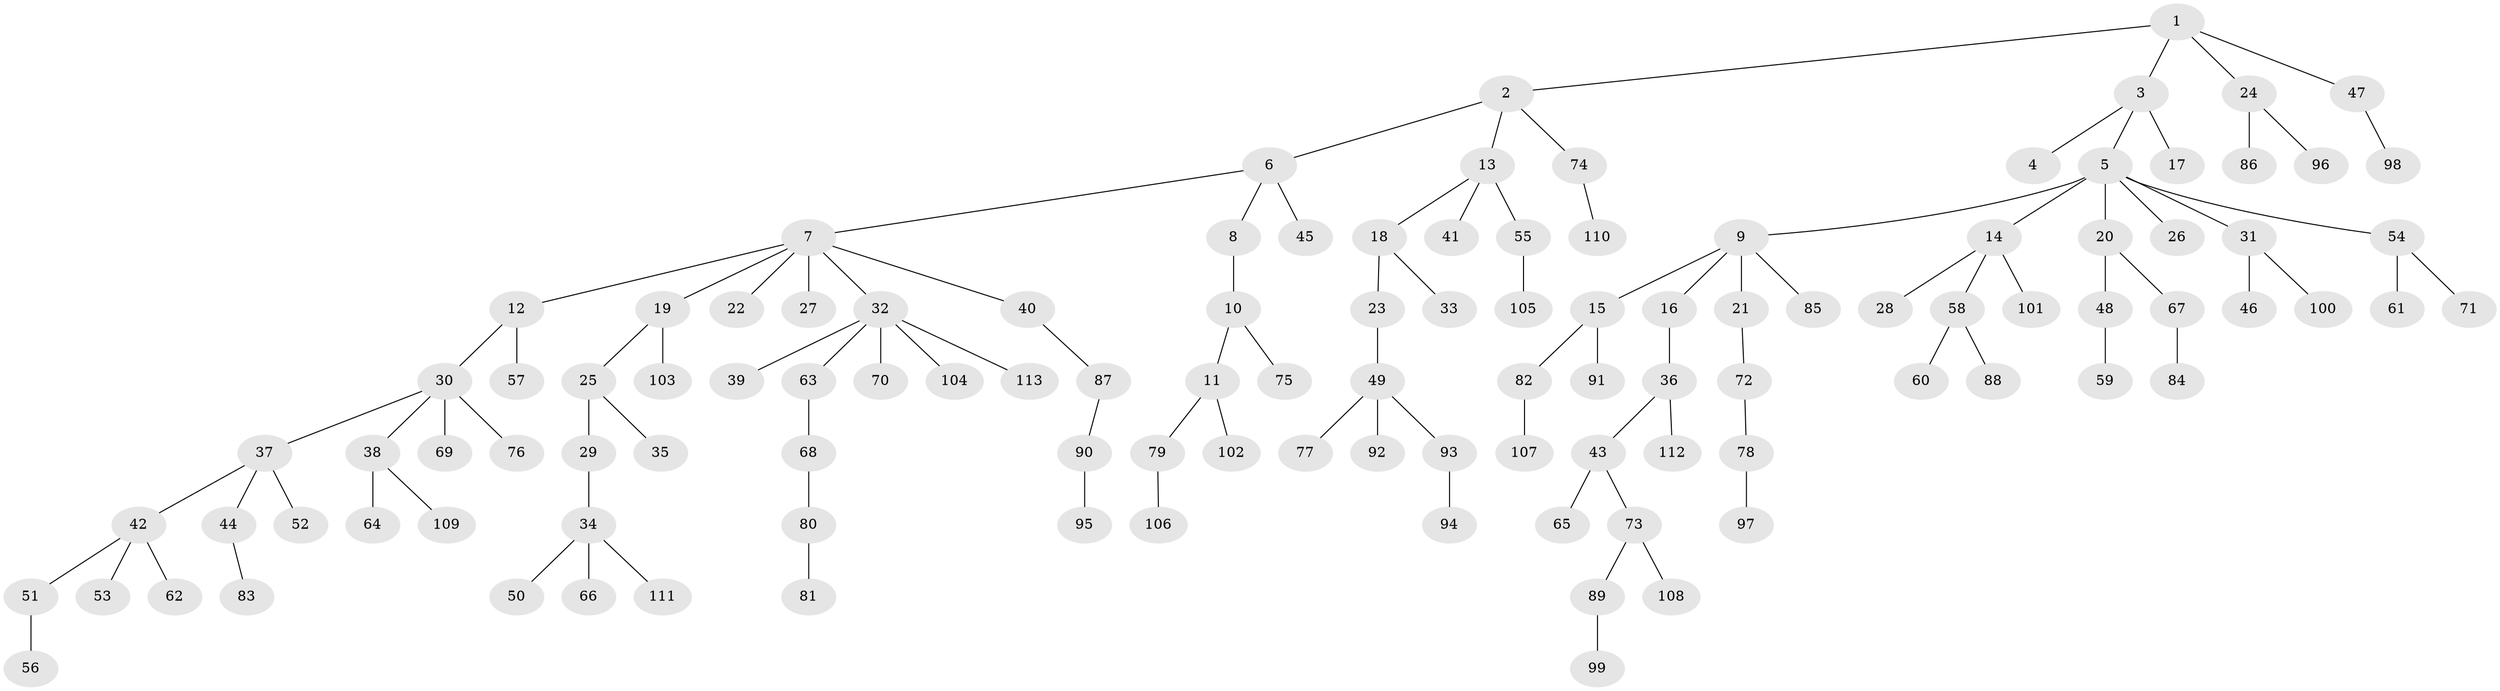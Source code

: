 // coarse degree distribution, {4: 0.05263157894736842, 6: 0.02631578947368421, 3: 0.10526315789473684, 9: 0.013157894736842105, 2: 0.21052631578947367, 5: 0.039473684210526314, 1: 0.5526315789473685}
// Generated by graph-tools (version 1.1) at 2025/52/02/27/25 19:52:12]
// undirected, 113 vertices, 112 edges
graph export_dot {
graph [start="1"]
  node [color=gray90,style=filled];
  1;
  2;
  3;
  4;
  5;
  6;
  7;
  8;
  9;
  10;
  11;
  12;
  13;
  14;
  15;
  16;
  17;
  18;
  19;
  20;
  21;
  22;
  23;
  24;
  25;
  26;
  27;
  28;
  29;
  30;
  31;
  32;
  33;
  34;
  35;
  36;
  37;
  38;
  39;
  40;
  41;
  42;
  43;
  44;
  45;
  46;
  47;
  48;
  49;
  50;
  51;
  52;
  53;
  54;
  55;
  56;
  57;
  58;
  59;
  60;
  61;
  62;
  63;
  64;
  65;
  66;
  67;
  68;
  69;
  70;
  71;
  72;
  73;
  74;
  75;
  76;
  77;
  78;
  79;
  80;
  81;
  82;
  83;
  84;
  85;
  86;
  87;
  88;
  89;
  90;
  91;
  92;
  93;
  94;
  95;
  96;
  97;
  98;
  99;
  100;
  101;
  102;
  103;
  104;
  105;
  106;
  107;
  108;
  109;
  110;
  111;
  112;
  113;
  1 -- 2;
  1 -- 3;
  1 -- 24;
  1 -- 47;
  2 -- 6;
  2 -- 13;
  2 -- 74;
  3 -- 4;
  3 -- 5;
  3 -- 17;
  5 -- 9;
  5 -- 14;
  5 -- 20;
  5 -- 26;
  5 -- 31;
  5 -- 54;
  6 -- 7;
  6 -- 8;
  6 -- 45;
  7 -- 12;
  7 -- 19;
  7 -- 22;
  7 -- 27;
  7 -- 32;
  7 -- 40;
  8 -- 10;
  9 -- 15;
  9 -- 16;
  9 -- 21;
  9 -- 85;
  10 -- 11;
  10 -- 75;
  11 -- 79;
  11 -- 102;
  12 -- 30;
  12 -- 57;
  13 -- 18;
  13 -- 41;
  13 -- 55;
  14 -- 28;
  14 -- 58;
  14 -- 101;
  15 -- 82;
  15 -- 91;
  16 -- 36;
  18 -- 23;
  18 -- 33;
  19 -- 25;
  19 -- 103;
  20 -- 48;
  20 -- 67;
  21 -- 72;
  23 -- 49;
  24 -- 86;
  24 -- 96;
  25 -- 29;
  25 -- 35;
  29 -- 34;
  30 -- 37;
  30 -- 38;
  30 -- 69;
  30 -- 76;
  31 -- 46;
  31 -- 100;
  32 -- 39;
  32 -- 63;
  32 -- 70;
  32 -- 104;
  32 -- 113;
  34 -- 50;
  34 -- 66;
  34 -- 111;
  36 -- 43;
  36 -- 112;
  37 -- 42;
  37 -- 44;
  37 -- 52;
  38 -- 64;
  38 -- 109;
  40 -- 87;
  42 -- 51;
  42 -- 53;
  42 -- 62;
  43 -- 65;
  43 -- 73;
  44 -- 83;
  47 -- 98;
  48 -- 59;
  49 -- 77;
  49 -- 92;
  49 -- 93;
  51 -- 56;
  54 -- 61;
  54 -- 71;
  55 -- 105;
  58 -- 60;
  58 -- 88;
  63 -- 68;
  67 -- 84;
  68 -- 80;
  72 -- 78;
  73 -- 89;
  73 -- 108;
  74 -- 110;
  78 -- 97;
  79 -- 106;
  80 -- 81;
  82 -- 107;
  87 -- 90;
  89 -- 99;
  90 -- 95;
  93 -- 94;
}
